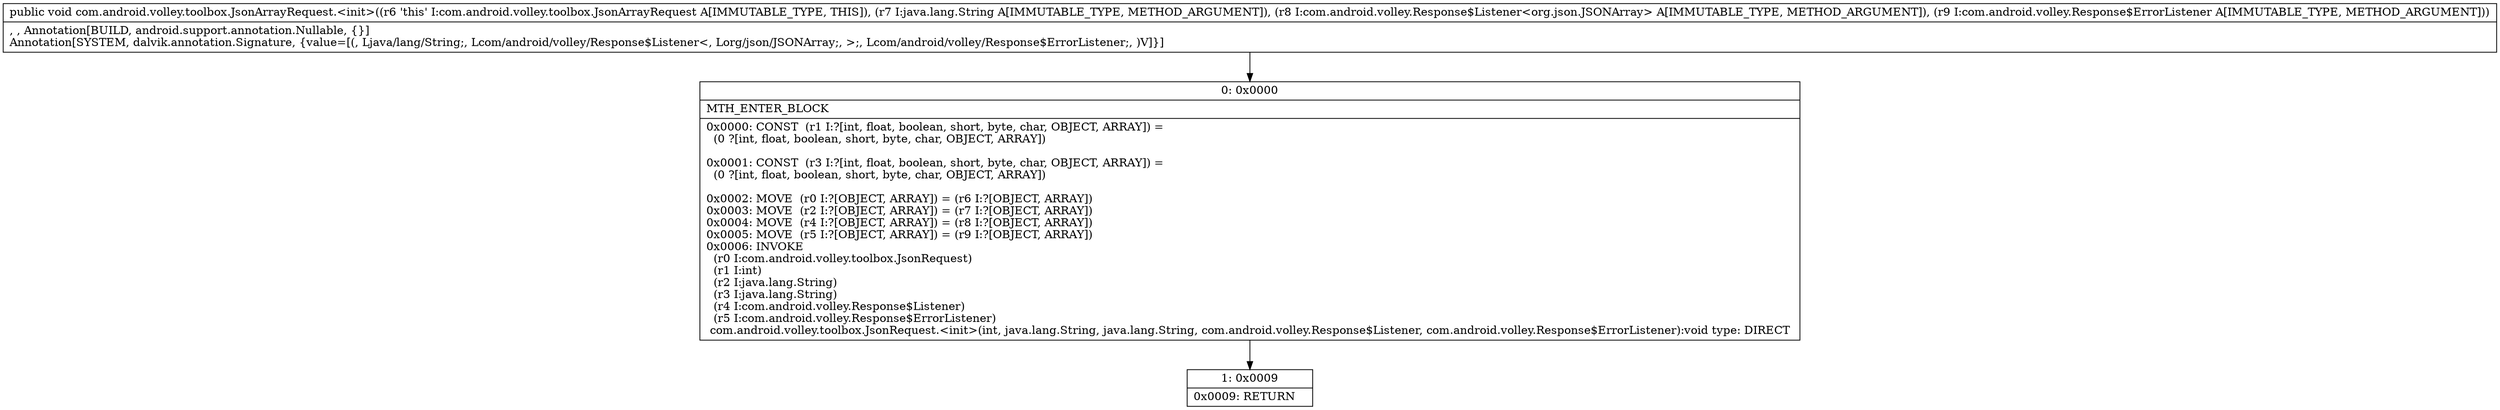 digraph "CFG forcom.android.volley.toolbox.JsonArrayRequest.\<init\>(Ljava\/lang\/String;Lcom\/android\/volley\/Response$Listener;Lcom\/android\/volley\/Response$ErrorListener;)V" {
Node_0 [shape=record,label="{0\:\ 0x0000|MTH_ENTER_BLOCK\l|0x0000: CONST  (r1 I:?[int, float, boolean, short, byte, char, OBJECT, ARRAY]) = \l  (0 ?[int, float, boolean, short, byte, char, OBJECT, ARRAY])\l \l0x0001: CONST  (r3 I:?[int, float, boolean, short, byte, char, OBJECT, ARRAY]) = \l  (0 ?[int, float, boolean, short, byte, char, OBJECT, ARRAY])\l \l0x0002: MOVE  (r0 I:?[OBJECT, ARRAY]) = (r6 I:?[OBJECT, ARRAY]) \l0x0003: MOVE  (r2 I:?[OBJECT, ARRAY]) = (r7 I:?[OBJECT, ARRAY]) \l0x0004: MOVE  (r4 I:?[OBJECT, ARRAY]) = (r8 I:?[OBJECT, ARRAY]) \l0x0005: MOVE  (r5 I:?[OBJECT, ARRAY]) = (r9 I:?[OBJECT, ARRAY]) \l0x0006: INVOKE  \l  (r0 I:com.android.volley.toolbox.JsonRequest)\l  (r1 I:int)\l  (r2 I:java.lang.String)\l  (r3 I:java.lang.String)\l  (r4 I:com.android.volley.Response$Listener)\l  (r5 I:com.android.volley.Response$ErrorListener)\l com.android.volley.toolbox.JsonRequest.\<init\>(int, java.lang.String, java.lang.String, com.android.volley.Response$Listener, com.android.volley.Response$ErrorListener):void type: DIRECT \l}"];
Node_1 [shape=record,label="{1\:\ 0x0009|0x0009: RETURN   \l}"];
MethodNode[shape=record,label="{public void com.android.volley.toolbox.JsonArrayRequest.\<init\>((r6 'this' I:com.android.volley.toolbox.JsonArrayRequest A[IMMUTABLE_TYPE, THIS]), (r7 I:java.lang.String A[IMMUTABLE_TYPE, METHOD_ARGUMENT]), (r8 I:com.android.volley.Response$Listener\<org.json.JSONArray\> A[IMMUTABLE_TYPE, METHOD_ARGUMENT]), (r9 I:com.android.volley.Response$ErrorListener A[IMMUTABLE_TYPE, METHOD_ARGUMENT]))  | , , Annotation[BUILD, android.support.annotation.Nullable, \{\}]\lAnnotation[SYSTEM, dalvik.annotation.Signature, \{value=[(, Ljava\/lang\/String;, Lcom\/android\/volley\/Response$Listener\<, Lorg\/json\/JSONArray;, \>;, Lcom\/android\/volley\/Response$ErrorListener;, )V]\}]\l}"];
MethodNode -> Node_0;
Node_0 -> Node_1;
}

